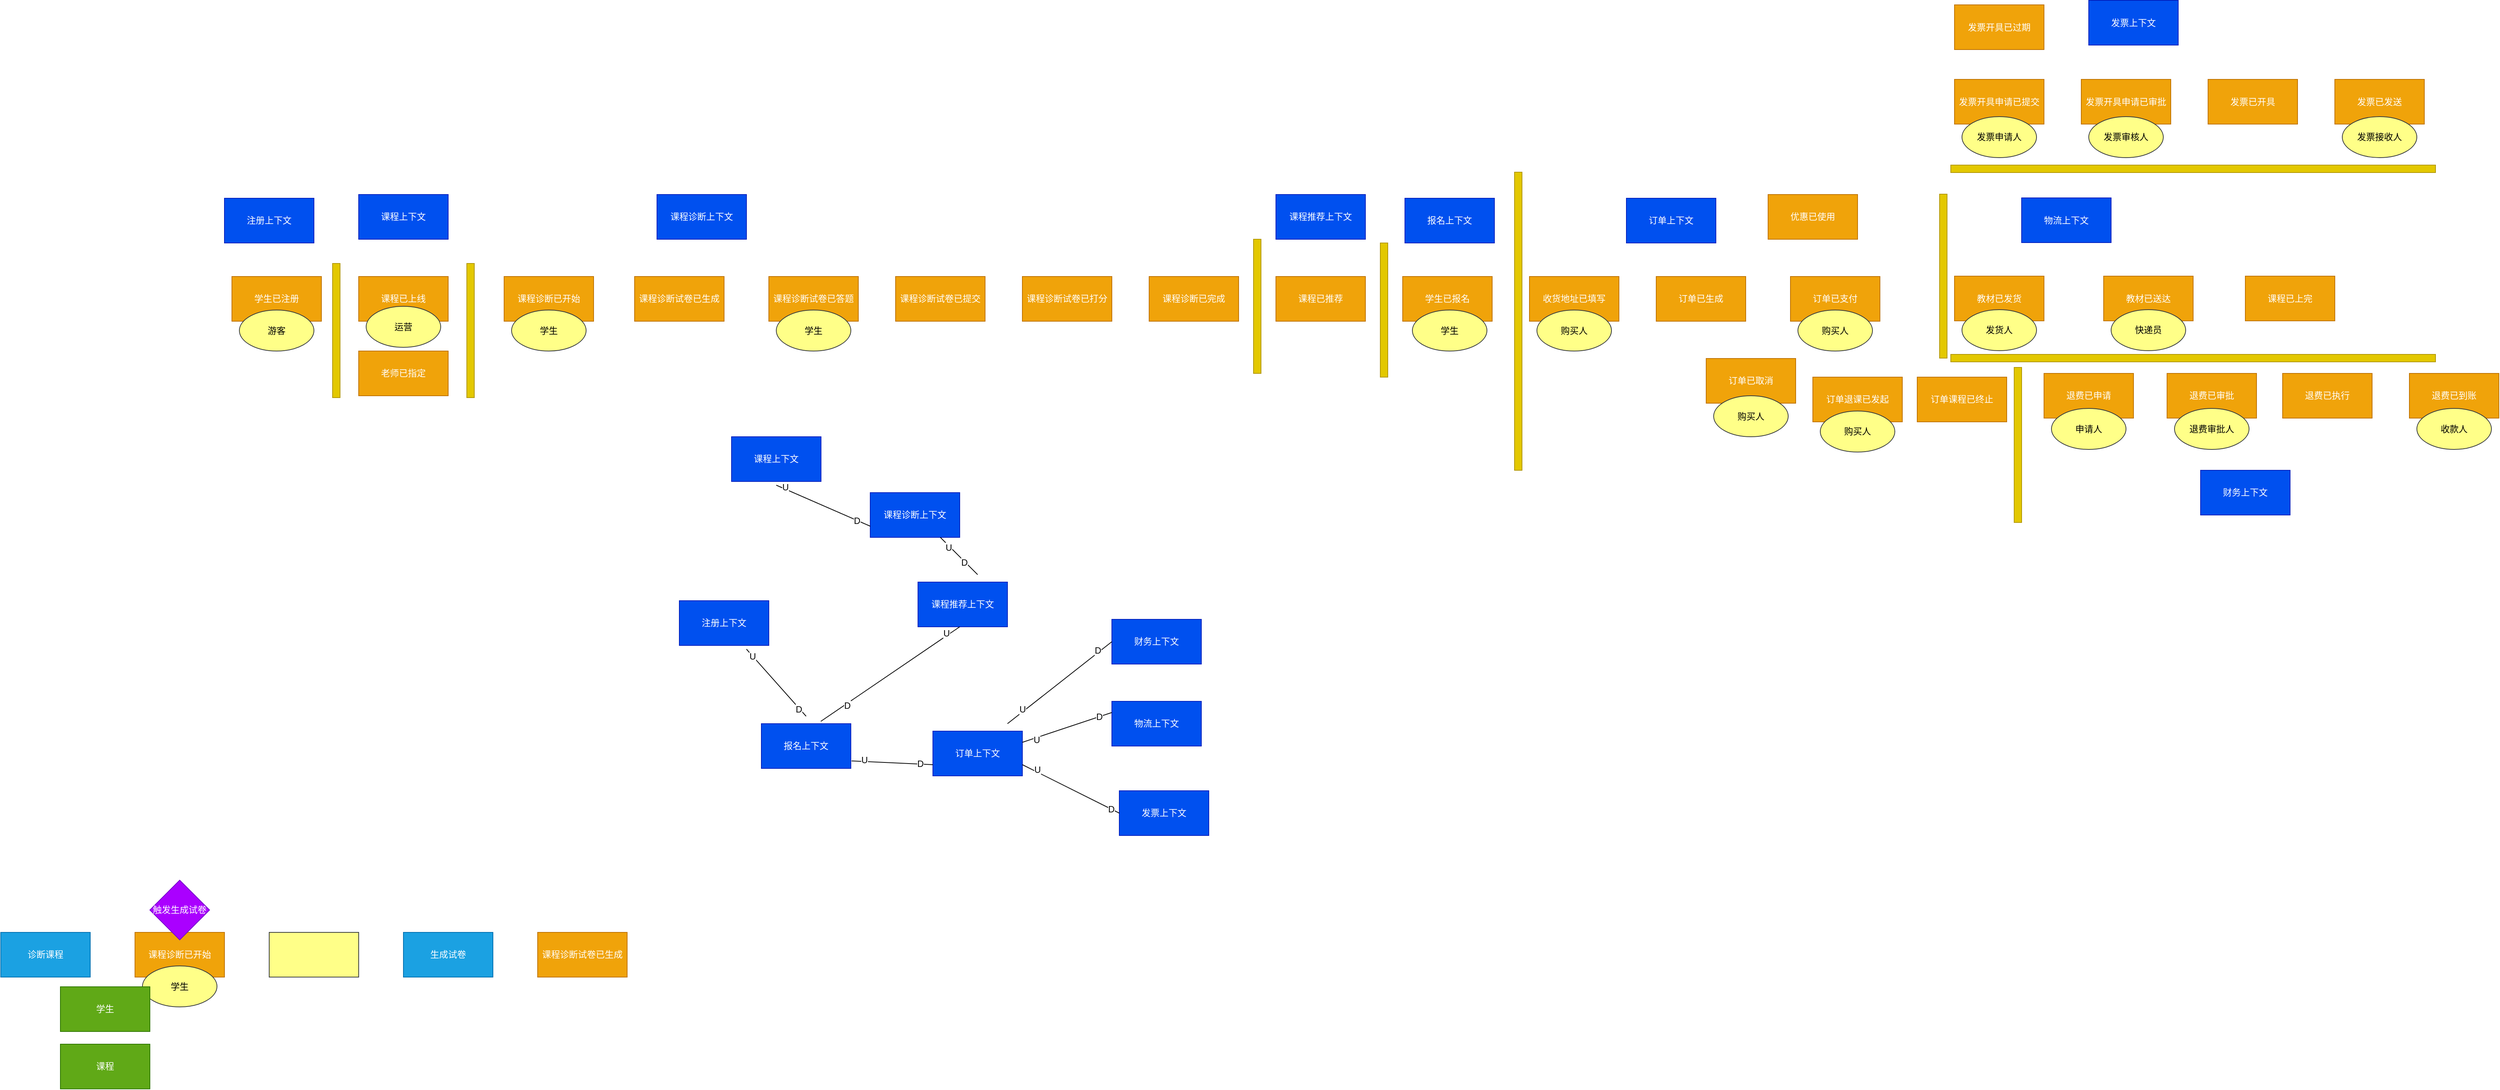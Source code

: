 <mxfile version="11.3.0" type="github" pages="1"><diagram id="fuBMqEyUQ5Y6CXA4ws4X" name="Page-1"><mxGraphModel dx="2631" dy="475" grid="1" gridSize="10" guides="1" tooltips="1" connect="1" arrows="1" fold="1" page="1" pageScale="1" pageWidth="827" pageHeight="1169" math="0" shadow="0"><root><mxCell id="0"/><mxCell id="1" parent="0"/><mxCell id="42AnEJU3W3lW7215Xw7V-1" value="课程诊断已开始" style="rounded=0;whiteSpace=wrap;html=1;fillColor=#f0a30a;strokeColor=#BD7000;fontColor=#ffffff;" vertex="1" parent="1"><mxGeometry x="-905" y="380" width="120" height="60" as="geometry"/></mxCell><mxCell id="42AnEJU3W3lW7215Xw7V-2" value="收货地址已填写" style="rounded=0;whiteSpace=wrap;html=1;fillColor=#f0a30a;strokeColor=#BD7000;fontColor=#ffffff;" vertex="1" parent="1"><mxGeometry x="470" y="380" width="120" height="60" as="geometry"/></mxCell><mxCell id="42AnEJU3W3lW7215Xw7V-3" value="订单已支付" style="rounded=0;whiteSpace=wrap;html=1;fillColor=#f0a30a;strokeColor=#BD7000;fontColor=#ffffff;" vertex="1" parent="1"><mxGeometry x="820" y="380" width="120" height="60" as="geometry"/></mxCell><mxCell id="42AnEJU3W3lW7215Xw7V-4" value="订单已生成" style="rounded=0;whiteSpace=wrap;html=1;fillColor=#f0a30a;strokeColor=#BD7000;fontColor=#ffffff;" vertex="1" parent="1"><mxGeometry x="640" y="380" width="120" height="60" as="geometry"/></mxCell><mxCell id="42AnEJU3W3lW7215Xw7V-5" value="订单已取消" style="rounded=0;whiteSpace=wrap;html=1;fillColor=#f0a30a;strokeColor=#BD7000;fontColor=#ffffff;" vertex="1" parent="1"><mxGeometry x="707" y="490" width="120" height="60" as="geometry"/></mxCell><mxCell id="42AnEJU3W3lW7215Xw7V-6" value="教材已发货" style="rounded=0;whiteSpace=wrap;html=1;fillColor=#f0a30a;strokeColor=#BD7000;fontColor=#ffffff;" vertex="1" parent="1"><mxGeometry x="1040" y="379.5" width="120" height="60" as="geometry"/></mxCell><mxCell id="42AnEJU3W3lW7215Xw7V-7" value="发票已开具" style="rounded=0;whiteSpace=wrap;html=1;fillColor=#f0a30a;strokeColor=#BD7000;fontColor=#ffffff;" vertex="1" parent="1"><mxGeometry x="1380" y="115.5" width="120" height="60" as="geometry"/></mxCell><mxCell id="42AnEJU3W3lW7215Xw7V-8" value="课程已推荐" style="rounded=0;whiteSpace=wrap;html=1;fillColor=#f0a30a;strokeColor=#BD7000;fontColor=#ffffff;" vertex="1" parent="1"><mxGeometry x="130" y="380" width="120" height="60" as="geometry"/></mxCell><mxCell id="42AnEJU3W3lW7215Xw7V-9" value="课程诊断试卷已打分" style="rounded=0;whiteSpace=wrap;html=1;fillColor=#f0a30a;strokeColor=#BD7000;fontColor=#ffffff;" vertex="1" parent="1"><mxGeometry x="-210" y="380" width="120" height="60" as="geometry"/></mxCell><mxCell id="42AnEJU3W3lW7215Xw7V-10" value="学生已报名" style="rounded=0;whiteSpace=wrap;html=1;fillColor=#f0a30a;strokeColor=#BD7000;fontColor=#ffffff;" vertex="1" parent="1"><mxGeometry x="300" y="380" width="120" height="60" as="geometry"/></mxCell><mxCell id="42AnEJU3W3lW7215Xw7V-11" value="教材已送达" style="rounded=0;whiteSpace=wrap;html=1;fillColor=#f0a30a;strokeColor=#BD7000;fontColor=#ffffff;" vertex="1" parent="1"><mxGeometry x="1240" y="379.5" width="120" height="60" as="geometry"/></mxCell><mxCell id="42AnEJU3W3lW7215Xw7V-12" value="课程已上线" style="rounded=0;whiteSpace=wrap;html=1;fillColor=#f0a30a;strokeColor=#BD7000;fontColor=#ffffff;" vertex="1" parent="1"><mxGeometry x="-1100" y="380" width="120" height="60" as="geometry"/></mxCell><mxCell id="42AnEJU3W3lW7215Xw7V-13" value="学生已注册" style="rounded=0;whiteSpace=wrap;html=1;fillColor=#f0a30a;strokeColor=#BD7000;fontColor=#ffffff;" vertex="1" parent="1"><mxGeometry x="-1270" y="380" width="120" height="60" as="geometry"/></mxCell><mxCell id="42AnEJU3W3lW7215Xw7V-14" value="老师已指定" style="rounded=0;whiteSpace=wrap;html=1;fillColor=#f0a30a;strokeColor=#BD7000;fontColor=#ffffff;" vertex="1" parent="1"><mxGeometry x="-1100" y="480" width="120" height="60" as="geometry"/></mxCell><mxCell id="42AnEJU3W3lW7215Xw7V-15" value="优惠已使用" style="rounded=0;whiteSpace=wrap;html=1;fillColor=#f0a30a;strokeColor=#BD7000;fontColor=#ffffff;" vertex="1" parent="1"><mxGeometry x="790" y="270" width="120" height="60" as="geometry"/></mxCell><mxCell id="42AnEJU3W3lW7215Xw7V-16" value="退费已申请" style="rounded=0;whiteSpace=wrap;html=1;fillColor=#f0a30a;strokeColor=#BD7000;fontColor=#ffffff;" vertex="1" parent="1"><mxGeometry x="1160" y="510" width="120" height="60" as="geometry"/></mxCell><mxCell id="42AnEJU3W3lW7215Xw7V-17" value="课程已上完" style="rounded=0;whiteSpace=wrap;html=1;fillColor=#f0a30a;strokeColor=#BD7000;fontColor=#ffffff;" vertex="1" parent="1"><mxGeometry x="1430" y="379.5" width="120" height="60" as="geometry"/></mxCell><mxCell id="42AnEJU3W3lW7215Xw7V-18" value="课程诊断试卷已生成" style="rounded=0;whiteSpace=wrap;html=1;fillColor=#f0a30a;strokeColor=#BD7000;fontColor=#ffffff;" vertex="1" parent="1"><mxGeometry x="-730" y="380" width="120" height="60" as="geometry"/></mxCell><mxCell id="42AnEJU3W3lW7215Xw7V-19" value="课程诊断试卷已答题" style="rounded=0;whiteSpace=wrap;html=1;fillColor=#f0a30a;strokeColor=#BD7000;fontColor=#ffffff;" vertex="1" parent="1"><mxGeometry x="-550" y="380" width="120" height="60" as="geometry"/></mxCell><mxCell id="42AnEJU3W3lW7215Xw7V-20" value="课程诊断试卷已提交" style="rounded=0;whiteSpace=wrap;html=1;fillColor=#f0a30a;strokeColor=#BD7000;fontColor=#ffffff;" vertex="1" parent="1"><mxGeometry x="-380" y="380" width="120" height="60" as="geometry"/></mxCell><mxCell id="42AnEJU3W3lW7215Xw7V-21" value="课程诊断已完成" style="rounded=0;whiteSpace=wrap;html=1;fillColor=#f0a30a;strokeColor=#BD7000;fontColor=#ffffff;" vertex="1" parent="1"><mxGeometry x="-40" y="380" width="120" height="60" as="geometry"/></mxCell><mxCell id="42AnEJU3W3lW7215Xw7V-22" value="发票开具申请已提交" style="rounded=0;whiteSpace=wrap;html=1;fillColor=#f0a30a;strokeColor=#BD7000;fontColor=#ffffff;" vertex="1" parent="1"><mxGeometry x="1040" y="115.5" width="120" height="60" as="geometry"/></mxCell><mxCell id="42AnEJU3W3lW7215Xw7V-23" value="发票开具申请已审批" style="rounded=0;whiteSpace=wrap;html=1;fillColor=#f0a30a;strokeColor=#BD7000;fontColor=#ffffff;" vertex="1" parent="1"><mxGeometry x="1210" y="115.5" width="120" height="60" as="geometry"/></mxCell><mxCell id="42AnEJU3W3lW7215Xw7V-24" value="发票已发送" style="rounded=0;whiteSpace=wrap;html=1;fillColor=#f0a30a;strokeColor=#BD7000;fontColor=#ffffff;" vertex="1" parent="1"><mxGeometry x="1550" y="115.5" width="120" height="60" as="geometry"/></mxCell><mxCell id="42AnEJU3W3lW7215Xw7V-25" value="发票开具已过期" style="rounded=0;whiteSpace=wrap;html=1;fillColor=#f0a30a;strokeColor=#BD7000;fontColor=#ffffff;" vertex="1" parent="1"><mxGeometry x="1040" y="15.5" width="120" height="60" as="geometry"/></mxCell><mxCell id="42AnEJU3W3lW7215Xw7V-26" value="退费已审批" style="rounded=0;whiteSpace=wrap;html=1;fillColor=#f0a30a;strokeColor=#BD7000;fontColor=#ffffff;" vertex="1" parent="1"><mxGeometry x="1325" y="510" width="120" height="60" as="geometry"/></mxCell><mxCell id="42AnEJU3W3lW7215Xw7V-27" value="订单课程已终止" style="rounded=0;whiteSpace=wrap;html=1;fillColor=#f0a30a;strokeColor=#BD7000;fontColor=#ffffff;" vertex="1" parent="1"><mxGeometry x="990" y="515" width="120" height="60" as="geometry"/></mxCell><mxCell id="42AnEJU3W3lW7215Xw7V-28" value="退费已执行" style="rounded=0;whiteSpace=wrap;html=1;fillColor=#f0a30a;strokeColor=#BD7000;fontColor=#ffffff;" vertex="1" parent="1"><mxGeometry x="1480" y="510" width="120" height="60" as="geometry"/></mxCell><mxCell id="42AnEJU3W3lW7215Xw7V-29" value="退费已到账" style="rounded=0;whiteSpace=wrap;html=1;fillColor=#f0a30a;strokeColor=#BD7000;fontColor=#ffffff;" vertex="1" parent="1"><mxGeometry x="1650" y="510" width="120" height="60" as="geometry"/></mxCell><mxCell id="42AnEJU3W3lW7215Xw7V-30" value="游客" style="ellipse;whiteSpace=wrap;html=1;fillColor=#ffff88;strokeColor=#36393d;" vertex="1" parent="1"><mxGeometry x="-1260" y="425" width="100" height="55" as="geometry"/></mxCell><mxCell id="42AnEJU3W3lW7215Xw7V-31" value="学生" style="ellipse;whiteSpace=wrap;html=1;fillColor=#ffff88;strokeColor=#36393d;" vertex="1" parent="1"><mxGeometry x="-895" y="425" width="100" height="55" as="geometry"/></mxCell><mxCell id="42AnEJU3W3lW7215Xw7V-32" value="学生" style="ellipse;whiteSpace=wrap;html=1;fillColor=#ffff88;strokeColor=#36393d;" vertex="1" parent="1"><mxGeometry x="-540" y="425" width="100" height="55" as="geometry"/></mxCell><mxCell id="42AnEJU3W3lW7215Xw7V-33" value="学生" style="ellipse;whiteSpace=wrap;html=1;fillColor=#ffff88;strokeColor=#36393d;" vertex="1" parent="1"><mxGeometry x="313" y="425" width="100" height="55" as="geometry"/></mxCell><mxCell id="42AnEJU3W3lW7215Xw7V-34" value="购买人" style="ellipse;whiteSpace=wrap;html=1;fillColor=#ffff88;strokeColor=#36393d;" vertex="1" parent="1"><mxGeometry x="480" y="425" width="100" height="55" as="geometry"/></mxCell><mxCell id="42AnEJU3W3lW7215Xw7V-35" value="发票申请人" style="ellipse;whiteSpace=wrap;html=1;fillColor=#ffff88;strokeColor=#36393d;" vertex="1" parent="1"><mxGeometry x="1050" y="165.5" width="100" height="55" as="geometry"/></mxCell><mxCell id="42AnEJU3W3lW7215Xw7V-36" value="发票审核人" style="ellipse;whiteSpace=wrap;html=1;fillColor=#ffff88;strokeColor=#36393d;" vertex="1" parent="1"><mxGeometry x="1220" y="165.5" width="100" height="55" as="geometry"/></mxCell><mxCell id="42AnEJU3W3lW7215Xw7V-37" value="购买人" style="ellipse;whiteSpace=wrap;html=1;fillColor=#ffff88;strokeColor=#36393d;" vertex="1" parent="1"><mxGeometry x="830" y="425" width="100" height="55" as="geometry"/></mxCell><mxCell id="42AnEJU3W3lW7215Xw7V-38" value="申请人" style="ellipse;whiteSpace=wrap;html=1;fillColor=#ffff88;strokeColor=#36393d;" vertex="1" parent="1"><mxGeometry x="1170" y="557" width="100" height="55" as="geometry"/></mxCell><mxCell id="42AnEJU3W3lW7215Xw7V-39" value="购买人" style="ellipse;whiteSpace=wrap;html=1;fillColor=#ffff88;strokeColor=#36393d;" vertex="1" parent="1"><mxGeometry x="717" y="540" width="100" height="55" as="geometry"/></mxCell><mxCell id="42AnEJU3W3lW7215Xw7V-40" value="发货人" style="ellipse;whiteSpace=wrap;html=1;fillColor=#ffff88;strokeColor=#36393d;" vertex="1" parent="1"><mxGeometry x="1050" y="424.5" width="100" height="55" as="geometry"/></mxCell><mxCell id="42AnEJU3W3lW7215Xw7V-41" value="快递员" style="ellipse;whiteSpace=wrap;html=1;fillColor=#ffff88;strokeColor=#36393d;" vertex="1" parent="1"><mxGeometry x="1250" y="424.5" width="100" height="55" as="geometry"/></mxCell><mxCell id="42AnEJU3W3lW7215Xw7V-42" value="收款人" style="ellipse;whiteSpace=wrap;html=1;fillColor=#ffff88;strokeColor=#36393d;" vertex="1" parent="1"><mxGeometry x="1660" y="557" width="100" height="55" as="geometry"/></mxCell><mxCell id="42AnEJU3W3lW7215Xw7V-43" value="退费审批人" style="ellipse;whiteSpace=wrap;html=1;fillColor=#ffff88;strokeColor=#36393d;" vertex="1" parent="1"><mxGeometry x="1335" y="557" width="100" height="55" as="geometry"/></mxCell><mxCell id="42AnEJU3W3lW7215Xw7V-44" value="" style="html=1;points=[];perimeter=orthogonalPerimeter;fillColor=#e3c800;strokeColor=#B09500;fontColor=#ffffff;" vertex="1" parent="1"><mxGeometry x="-1135" y="362.5" width="10" height="180" as="geometry"/></mxCell><mxCell id="42AnEJU3W3lW7215Xw7V-45" value="" style="html=1;points=[];perimeter=orthogonalPerimeter;fillColor=#e3c800;strokeColor=#B09500;fontColor=#ffffff;" vertex="1" parent="1"><mxGeometry x="-955" y="362.5" width="10" height="180" as="geometry"/></mxCell><mxCell id="42AnEJU3W3lW7215Xw7V-46" value="" style="html=1;points=[];perimeter=orthogonalPerimeter;fillColor=#e3c800;strokeColor=#B09500;fontColor=#ffffff;" vertex="1" parent="1"><mxGeometry x="270" y="335" width="10" height="180" as="geometry"/></mxCell><mxCell id="42AnEJU3W3lW7215Xw7V-47" value="" style="html=1;points=[];perimeter=orthogonalPerimeter;fillColor=#e3c800;strokeColor=#B09500;fontColor=#ffffff;" vertex="1" parent="1"><mxGeometry x="450" y="240" width="10" height="400" as="geometry"/></mxCell><mxCell id="42AnEJU3W3lW7215Xw7V-48" value="" style="html=1;points=[];perimeter=orthogonalPerimeter;fillColor=#e3c800;strokeColor=#B09500;fontColor=#ffffff;rotation=90;" vertex="1" parent="1"><mxGeometry x="1355" y="-89.5" width="10" height="650" as="geometry"/></mxCell><mxCell id="42AnEJU3W3lW7215Xw7V-49" value="" style="html=1;points=[];perimeter=orthogonalPerimeter;fillColor=#e3c800;strokeColor=#B09500;fontColor=#ffffff;rotation=90;" vertex="1" parent="1"><mxGeometry x="1355" y="164.5" width="10" height="650" as="geometry"/></mxCell><mxCell id="42AnEJU3W3lW7215Xw7V-50" value="" style="html=1;points=[];perimeter=orthogonalPerimeter;fillColor=#e3c800;strokeColor=#B09500;fontColor=#ffffff;" vertex="1" parent="1"><mxGeometry x="100" y="330" width="10" height="180" as="geometry"/></mxCell><mxCell id="42AnEJU3W3lW7215Xw7V-51" value="" style="html=1;points=[];perimeter=orthogonalPerimeter;fillColor=#e3c800;strokeColor=#B09500;fontColor=#ffffff;" vertex="1" parent="1"><mxGeometry x="1020" y="269.5" width="10" height="220" as="geometry"/></mxCell><mxCell id="42AnEJU3W3lW7215Xw7V-52" value="注册上下文" style="rounded=0;whiteSpace=wrap;html=1;fillColor=#0050ef;strokeColor=#001DBC;fontColor=#ffffff;" vertex="1" parent="1"><mxGeometry x="-1280" y="275" width="120" height="60" as="geometry"/></mxCell><mxCell id="42AnEJU3W3lW7215Xw7V-53" value="课程上下文" style="rounded=0;whiteSpace=wrap;html=1;fillColor=#0050ef;strokeColor=#001DBC;fontColor=#ffffff;" vertex="1" parent="1"><mxGeometry x="-1100" y="270" width="120" height="60" as="geometry"/></mxCell><mxCell id="42AnEJU3W3lW7215Xw7V-54" value="课程诊断上下文" style="rounded=0;whiteSpace=wrap;html=1;fillColor=#0050ef;strokeColor=#001DBC;fontColor=#ffffff;" vertex="1" parent="1"><mxGeometry x="-700" y="270" width="120" height="60" as="geometry"/></mxCell><mxCell id="42AnEJU3W3lW7215Xw7V-55" value="课程推荐上下文" style="rounded=0;whiteSpace=wrap;html=1;fillColor=#0050ef;strokeColor=#001DBC;fontColor=#ffffff;" vertex="1" parent="1"><mxGeometry x="130" y="270" width="120" height="60" as="geometry"/></mxCell><mxCell id="42AnEJU3W3lW7215Xw7V-56" value="报名上下文" style="rounded=0;whiteSpace=wrap;html=1;fillColor=#0050ef;strokeColor=#001DBC;fontColor=#ffffff;" vertex="1" parent="1"><mxGeometry x="303" y="275" width="120" height="60" as="geometry"/></mxCell><mxCell id="42AnEJU3W3lW7215Xw7V-57" value="订单上下文" style="rounded=0;whiteSpace=wrap;html=1;fillColor=#0050ef;strokeColor=#001DBC;fontColor=#ffffff;" vertex="1" parent="1"><mxGeometry x="600" y="275" width="120" height="60" as="geometry"/></mxCell><mxCell id="42AnEJU3W3lW7215Xw7V-58" value="物流上下文" style="rounded=0;whiteSpace=wrap;html=1;fillColor=#0050ef;strokeColor=#001DBC;fontColor=#ffffff;" vertex="1" parent="1"><mxGeometry x="1130" y="274.5" width="120" height="60" as="geometry"/></mxCell><mxCell id="42AnEJU3W3lW7215Xw7V-59" value="发票上下文" style="rounded=0;whiteSpace=wrap;html=1;fillColor=#0050ef;strokeColor=#001DBC;fontColor=#ffffff;" vertex="1" parent="1"><mxGeometry x="1220" y="9.5" width="120" height="60" as="geometry"/></mxCell><mxCell id="42AnEJU3W3lW7215Xw7V-60" value="运营" style="ellipse;whiteSpace=wrap;html=1;fillColor=#ffff88;strokeColor=#36393d;" vertex="1" parent="1"><mxGeometry x="-1090" y="420" width="100" height="55" as="geometry"/></mxCell><mxCell id="42AnEJU3W3lW7215Xw7V-61" value="注册上下文" style="rounded=0;whiteSpace=wrap;html=1;fillColor=#0050ef;strokeColor=#001DBC;fontColor=#ffffff;perimeterSpacing=1;" vertex="1" parent="1"><mxGeometry x="-670" y="815" width="120" height="60" as="geometry"/></mxCell><mxCell id="42AnEJU3W3lW7215Xw7V-62" value="课程上下文" style="rounded=0;whiteSpace=wrap;html=1;fillColor=#0050ef;strokeColor=#001DBC;fontColor=#ffffff;" vertex="1" parent="1"><mxGeometry x="-600" y="595" width="120" height="60" as="geometry"/></mxCell><mxCell id="42AnEJU3W3lW7215Xw7V-63" value="课程诊断上下文" style="rounded=0;whiteSpace=wrap;html=1;fillColor=#0050ef;strokeColor=#001DBC;fontColor=#ffffff;" vertex="1" parent="1"><mxGeometry x="-414" y="670" width="120" height="60" as="geometry"/></mxCell><mxCell id="42AnEJU3W3lW7215Xw7V-64" value="课程推荐上下文" style="rounded=0;whiteSpace=wrap;html=1;fillColor=#0050ef;strokeColor=#001DBC;fontColor=#ffffff;" vertex="1" parent="1"><mxGeometry x="-350" y="790" width="120" height="60" as="geometry"/></mxCell><mxCell id="42AnEJU3W3lW7215Xw7V-65" value="报名上下文" style="rounded=0;whiteSpace=wrap;html=1;fillColor=#0050ef;strokeColor=#001DBC;fontColor=#ffffff;" vertex="1" parent="1"><mxGeometry x="-560" y="980" width="120" height="60" as="geometry"/></mxCell><mxCell id="42AnEJU3W3lW7215Xw7V-66" value="订单上下文" style="rounded=0;whiteSpace=wrap;html=1;fillColor=#0050ef;strokeColor=#001DBC;fontColor=#ffffff;" vertex="1" parent="1"><mxGeometry x="-330" y="990" width="120" height="60" as="geometry"/></mxCell><mxCell id="42AnEJU3W3lW7215Xw7V-67" value="物流上下文" style="rounded=0;whiteSpace=wrap;html=1;fillColor=#0050ef;strokeColor=#001DBC;fontColor=#ffffff;" vertex="1" parent="1"><mxGeometry x="-90" y="950" width="120" height="60" as="geometry"/></mxCell><mxCell id="42AnEJU3W3lW7215Xw7V-68" value="财务上下文" style="rounded=0;whiteSpace=wrap;html=1;fillColor=#0050ef;strokeColor=#001DBC;fontColor=#ffffff;" vertex="1" parent="1"><mxGeometry x="1370" y="640" width="120" height="60" as="geometry"/></mxCell><mxCell id="42AnEJU3W3lW7215Xw7V-69" value="发票上下文" style="rounded=0;whiteSpace=wrap;html=1;fillColor=#0050ef;strokeColor=#001DBC;fontColor=#ffffff;" vertex="1" parent="1"><mxGeometry x="-80" y="1070" width="120" height="60" as="geometry"/></mxCell><mxCell id="42AnEJU3W3lW7215Xw7V-70" value="" style="endArrow=none;html=1;" edge="1" parent="1"><mxGeometry width="50" height="50" relative="1" as="geometry"><mxPoint x="-500" y="970" as="sourcePoint"/><mxPoint x="-580" y="880" as="targetPoint"/></mxGeometry></mxCell><mxCell id="42AnEJU3W3lW7215Xw7V-71" value="U" style="text;html=1;resizable=0;points=[];align=center;verticalAlign=middle;labelBackgroundColor=#ffffff;" vertex="1" connectable="0" parent="42AnEJU3W3lW7215Xw7V-70"><mxGeometry x="0.795" y="1" relative="1" as="geometry"><mxPoint as="offset"/></mxGeometry></mxCell><mxCell id="42AnEJU3W3lW7215Xw7V-72" value="D" style="text;html=1;resizable=0;points=[];align=center;verticalAlign=middle;labelBackgroundColor=#ffffff;" vertex="1" connectable="0" parent="42AnEJU3W3lW7215Xw7V-70"><mxGeometry x="-0.758" y="1" relative="1" as="geometry"><mxPoint y="1" as="offset"/></mxGeometry></mxCell><mxCell id="42AnEJU3W3lW7215Xw7V-73" value="" style="endArrow=none;html=1;entryX=0;entryY=0.75;entryDx=0;entryDy=0;" edge="1" parent="1" target="42AnEJU3W3lW7215Xw7V-63"><mxGeometry width="50" height="50" relative="1" as="geometry"><mxPoint x="-540" y="660" as="sourcePoint"/><mxPoint x="-490" y="740" as="targetPoint"/></mxGeometry></mxCell><mxCell id="42AnEJU3W3lW7215Xw7V-74" value="U" style="text;html=1;resizable=0;points=[];align=center;verticalAlign=middle;labelBackgroundColor=#ffffff;" vertex="1" connectable="0" parent="42AnEJU3W3lW7215Xw7V-73"><mxGeometry x="-0.829" y="1" relative="1" as="geometry"><mxPoint y="-1" as="offset"/></mxGeometry></mxCell><mxCell id="42AnEJU3W3lW7215Xw7V-75" value="D" style="text;html=1;resizable=0;points=[];align=center;verticalAlign=middle;labelBackgroundColor=#ffffff;" vertex="1" connectable="0" parent="42AnEJU3W3lW7215Xw7V-73"><mxGeometry x="0.707" relative="1" as="geometry"><mxPoint y="1" as="offset"/></mxGeometry></mxCell><mxCell id="42AnEJU3W3lW7215Xw7V-76" value="" style="endArrow=none;html=1;" edge="1" parent="1"><mxGeometry width="50" height="50" relative="1" as="geometry"><mxPoint x="-270" y="780" as="sourcePoint"/><mxPoint x="-320" y="730" as="targetPoint"/></mxGeometry></mxCell><mxCell id="42AnEJU3W3lW7215Xw7V-77" value="U" style="text;html=1;resizable=0;points=[];align=center;verticalAlign=middle;labelBackgroundColor=#ffffff;" vertex="1" connectable="0" parent="42AnEJU3W3lW7215Xw7V-76"><mxGeometry x="0.511" y="2" relative="1" as="geometry"><mxPoint as="offset"/></mxGeometry></mxCell><mxCell id="42AnEJU3W3lW7215Xw7V-78" value="D" style="text;html=1;resizable=0;points=[];align=center;verticalAlign=middle;labelBackgroundColor=#ffffff;" vertex="1" connectable="0" parent="42AnEJU3W3lW7215Xw7V-76"><mxGeometry x="-0.314" y="1" relative="1" as="geometry"><mxPoint as="offset"/></mxGeometry></mxCell><mxCell id="42AnEJU3W3lW7215Xw7V-79" value="" style="endArrow=none;html=1;exitX=0.664;exitY=-0.052;exitDx=0;exitDy=0;exitPerimeter=0;" edge="1" parent="1" source="42AnEJU3W3lW7215Xw7V-65"><mxGeometry width="50" height="50" relative="1" as="geometry"><mxPoint x="-344" y="900" as="sourcePoint"/><mxPoint x="-294" y="850" as="targetPoint"/></mxGeometry></mxCell><mxCell id="42AnEJU3W3lW7215Xw7V-80" value="U" style="text;html=1;resizable=0;points=[];align=center;verticalAlign=middle;labelBackgroundColor=#ffffff;" vertex="1" connectable="0" parent="42AnEJU3W3lW7215Xw7V-79"><mxGeometry x="0.814" y="2" relative="1" as="geometry"><mxPoint y="-1" as="offset"/></mxGeometry></mxCell><mxCell id="42AnEJU3W3lW7215Xw7V-81" value="D" style="text;html=1;resizable=0;points=[];align=center;verticalAlign=middle;labelBackgroundColor=#ffffff;" vertex="1" connectable="0" parent="42AnEJU3W3lW7215Xw7V-79"><mxGeometry x="-0.64" y="-2" relative="1" as="geometry"><mxPoint as="offset"/></mxGeometry></mxCell><mxCell id="42AnEJU3W3lW7215Xw7V-82" value="" style="endArrow=none;html=1;entryX=0;entryY=0.75;entryDx=0;entryDy=0;" edge="1" parent="1" target="42AnEJU3W3lW7215Xw7V-66"><mxGeometry width="50" height="50" relative="1" as="geometry"><mxPoint x="-439" y="1030" as="sourcePoint"/><mxPoint x="-389" y="980" as="targetPoint"/></mxGeometry></mxCell><mxCell id="42AnEJU3W3lW7215Xw7V-83" value="U" style="text;html=1;resizable=0;points=[];align=center;verticalAlign=middle;labelBackgroundColor=#ffffff;" vertex="1" connectable="0" parent="42AnEJU3W3lW7215Xw7V-82"><mxGeometry x="-0.702" y="2" relative="1" as="geometry"><mxPoint as="offset"/></mxGeometry></mxCell><mxCell id="42AnEJU3W3lW7215Xw7V-84" value="D" style="text;html=1;resizable=0;points=[];align=center;verticalAlign=middle;labelBackgroundColor=#ffffff;" vertex="1" connectable="0" parent="42AnEJU3W3lW7215Xw7V-82"><mxGeometry x="0.676" relative="1" as="geometry"><mxPoint as="offset"/></mxGeometry></mxCell><mxCell id="42AnEJU3W3lW7215Xw7V-85" value="" style="endArrow=none;html=1;entryX=0;entryY=0.25;entryDx=0;entryDy=0;exitX=1;exitY=0.25;exitDx=0;exitDy=0;" edge="1" parent="1" source="42AnEJU3W3lW7215Xw7V-66" target="42AnEJU3W3lW7215Xw7V-67"><mxGeometry width="50" height="50" relative="1" as="geometry"><mxPoint x="-220" y="1020" as="sourcePoint"/><mxPoint x="-170" y="970" as="targetPoint"/></mxGeometry></mxCell><mxCell id="42AnEJU3W3lW7215Xw7V-86" value="U" style="text;html=1;resizable=0;points=[];align=center;verticalAlign=middle;labelBackgroundColor=#ffffff;" vertex="1" connectable="0" parent="42AnEJU3W3lW7215Xw7V-85"><mxGeometry x="-0.701" y="-3" relative="1" as="geometry"><mxPoint as="offset"/></mxGeometry></mxCell><mxCell id="42AnEJU3W3lW7215Xw7V-87" value="D" style="text;html=1;resizable=0;points=[];align=center;verticalAlign=middle;labelBackgroundColor=#ffffff;" vertex="1" connectable="0" parent="42AnEJU3W3lW7215Xw7V-85"><mxGeometry x="0.714" relative="1" as="geometry"><mxPoint as="offset"/></mxGeometry></mxCell><mxCell id="42AnEJU3W3lW7215Xw7V-88" value="" style="endArrow=none;html=1;exitX=1;exitY=0.75;exitDx=0;exitDy=0;entryX=0;entryY=0.5;entryDx=0;entryDy=0;" edge="1" parent="1" source="42AnEJU3W3lW7215Xw7V-66" target="42AnEJU3W3lW7215Xw7V-69"><mxGeometry width="50" height="50" relative="1" as="geometry"><mxPoint x="-120" y="1140" as="sourcePoint"/><mxPoint x="-70" y="1090" as="targetPoint"/></mxGeometry></mxCell><mxCell id="42AnEJU3W3lW7215Xw7V-89" value="U" style="text;html=1;resizable=0;points=[];align=center;verticalAlign=middle;labelBackgroundColor=#ffffff;" vertex="1" connectable="0" parent="42AnEJU3W3lW7215Xw7V-88"><mxGeometry x="-0.716" y="3" relative="1" as="geometry"><mxPoint as="offset"/></mxGeometry></mxCell><mxCell id="42AnEJU3W3lW7215Xw7V-90" value="D" style="text;html=1;resizable=0;points=[];align=center;verticalAlign=middle;labelBackgroundColor=#ffffff;" vertex="1" connectable="0" parent="42AnEJU3W3lW7215Xw7V-88"><mxGeometry x="0.823" y="1" relative="1" as="geometry"><mxPoint y="1" as="offset"/></mxGeometry></mxCell><mxCell id="42AnEJU3W3lW7215Xw7V-91" value="" style="html=1;points=[];perimeter=orthogonalPerimeter;fillColor=#e3c800;strokeColor=#B09500;fontColor=#ffffff;" vertex="1" parent="1"><mxGeometry x="1120" y="502" width="10" height="208" as="geometry"/></mxCell><mxCell id="42AnEJU3W3lW7215Xw7V-92" value="财务上下文" style="rounded=0;whiteSpace=wrap;html=1;fillColor=#0050ef;strokeColor=#001DBC;fontColor=#ffffff;" vertex="1" parent="1"><mxGeometry x="-90" y="840" width="120" height="60" as="geometry"/></mxCell><mxCell id="42AnEJU3W3lW7215Xw7V-93" value="" style="endArrow=none;html=1;entryX=0;entryY=0.5;entryDx=0;entryDy=0;" edge="1" parent="1" target="42AnEJU3W3lW7215Xw7V-92"><mxGeometry width="50" height="50" relative="1" as="geometry"><mxPoint x="-230" y="980" as="sourcePoint"/><mxPoint x="-190" y="950" as="targetPoint"/></mxGeometry></mxCell><mxCell id="42AnEJU3W3lW7215Xw7V-94" value="U" style="text;html=1;resizable=0;points=[];align=center;verticalAlign=middle;labelBackgroundColor=#ffffff;" vertex="1" connectable="0" parent="42AnEJU3W3lW7215Xw7V-93"><mxGeometry x="-0.678" y="2" relative="1" as="geometry"><mxPoint x="-1" as="offset"/></mxGeometry></mxCell><mxCell id="42AnEJU3W3lW7215Xw7V-95" value="D" style="text;html=1;resizable=0;points=[];align=center;verticalAlign=middle;labelBackgroundColor=#ffffff;" vertex="1" connectable="0" parent="42AnEJU3W3lW7215Xw7V-93"><mxGeometry x="0.744" y="3" relative="1" as="geometry"><mxPoint as="offset"/></mxGeometry></mxCell><mxCell id="42AnEJU3W3lW7215Xw7V-96" value="订单退课已发起" style="rounded=0;whiteSpace=wrap;html=1;fillColor=#f0a30a;strokeColor=#BD7000;fontColor=#ffffff;" vertex="1" parent="1"><mxGeometry x="850" y="515" width="120" height="60" as="geometry"/></mxCell><mxCell id="42AnEJU3W3lW7215Xw7V-97" value="购买人" style="ellipse;whiteSpace=wrap;html=1;fillColor=#ffff88;strokeColor=#36393d;" vertex="1" parent="1"><mxGeometry x="860" y="560.5" width="100" height="55" as="geometry"/></mxCell><mxCell id="42AnEJU3W3lW7215Xw7V-98" value="发票接收人" style="ellipse;whiteSpace=wrap;html=1;fillColor=#ffff88;strokeColor=#36393d;" vertex="1" parent="1"><mxGeometry x="1560" y="165.5" width="100" height="55" as="geometry"/></mxCell><mxCell id="42AnEJU3W3lW7215Xw7V-99" value="课程诊断已开始" style="rounded=0;whiteSpace=wrap;html=1;fillColor=#f0a30a;strokeColor=#BD7000;fontColor=#ffffff;" vertex="1" parent="1"><mxGeometry x="-1400" y="1260" width="120" height="60" as="geometry"/></mxCell><mxCell id="42AnEJU3W3lW7215Xw7V-100" value="学生" style="ellipse;whiteSpace=wrap;html=1;fillColor=#ffff88;strokeColor=#36393d;" vertex="1" parent="1"><mxGeometry x="-1390" y="1305" width="100" height="55" as="geometry"/></mxCell><mxCell id="42AnEJU3W3lW7215Xw7V-101" value="诊断课程" style="rounded=0;whiteSpace=wrap;html=1;fillColor=#1ba1e2;strokeColor=#006EAF;fontColor=#ffffff;" vertex="1" parent="1"><mxGeometry x="-1580" y="1260" width="120" height="60" as="geometry"/></mxCell><mxCell id="42AnEJU3W3lW7215Xw7V-102" value="学生" style="rounded=0;whiteSpace=wrap;html=1;fillColor=#60a917;strokeColor=#2D7600;fontColor=#ffffff;" vertex="1" parent="1"><mxGeometry x="-1500" y="1333" width="120" height="60" as="geometry"/></mxCell><mxCell id="42AnEJU3W3lW7215Xw7V-103" value="课程" style="rounded=0;whiteSpace=wrap;html=1;fillColor=#60a917;strokeColor=#2D7600;fontColor=#ffffff;" vertex="1" parent="1"><mxGeometry x="-1500" y="1410" width="120" height="60" as="geometry"/></mxCell><mxCell id="42AnEJU3W3lW7215Xw7V-104" value="" style="rounded=0;whiteSpace=wrap;html=1;fillColor=#ffff88;strokeColor=#36393d;" vertex="1" parent="1"><mxGeometry x="-1220" y="1260" width="120" height="60" as="geometry"/></mxCell><mxCell id="42AnEJU3W3lW7215Xw7V-105" value="课程诊断试卷已生成" style="rounded=0;whiteSpace=wrap;html=1;fillColor=#f0a30a;strokeColor=#BD7000;fontColor=#ffffff;" vertex="1" parent="1"><mxGeometry x="-860" y="1260" width="120" height="60" as="geometry"/></mxCell><mxCell id="42AnEJU3W3lW7215Xw7V-106" value="生成试卷" style="rounded=0;whiteSpace=wrap;html=1;fillColor=#1ba1e2;strokeColor=#006EAF;fontColor=#ffffff;" vertex="1" parent="1"><mxGeometry x="-1040" y="1260" width="120" height="60" as="geometry"/></mxCell><mxCell id="42AnEJU3W3lW7215Xw7V-107" value="触发生成试卷" style="rhombus;whiteSpace=wrap;html=1;fillColor=#aa00ff;strokeColor=#7700CC;fontColor=#ffffff;" vertex="1" parent="1"><mxGeometry x="-1380" y="1190" width="80" height="80" as="geometry"/></mxCell></root></mxGraphModel></diagram></mxfile>